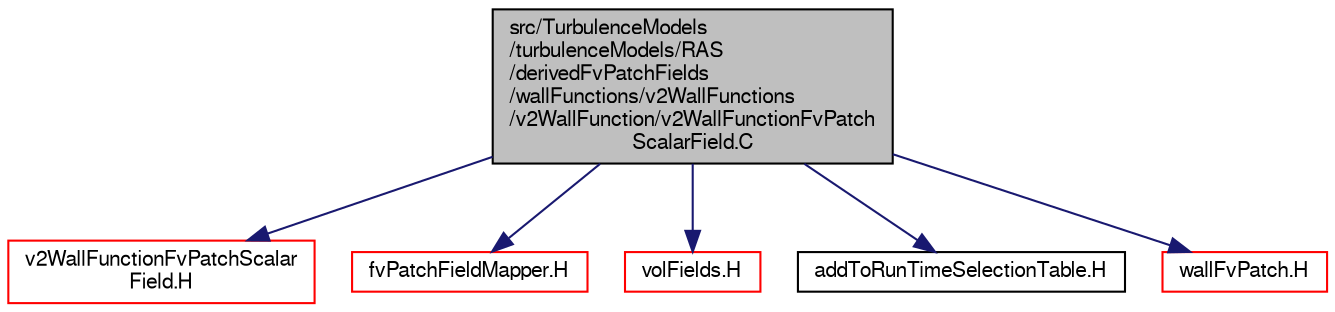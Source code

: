digraph "src/TurbulenceModels/turbulenceModels/RAS/derivedFvPatchFields/wallFunctions/v2WallFunctions/v2WallFunction/v2WallFunctionFvPatchScalarField.C"
{
  bgcolor="transparent";
  edge [fontname="FreeSans",fontsize="10",labelfontname="FreeSans",labelfontsize="10"];
  node [fontname="FreeSans",fontsize="10",shape=record];
  Node0 [label="src/TurbulenceModels\l/turbulenceModels/RAS\l/derivedFvPatchFields\l/wallFunctions/v2WallFunctions\l/v2WallFunction/v2WallFunctionFvPatch\lScalarField.C",height=0.2,width=0.4,color="black", fillcolor="grey75", style="filled", fontcolor="black"];
  Node0 -> Node1 [color="midnightblue",fontsize="10",style="solid",fontname="FreeSans"];
  Node1 [label="v2WallFunctionFvPatchScalar\lField.H",height=0.2,width=0.4,color="red",URL="$a40118.html"];
  Node0 -> Node189 [color="midnightblue",fontsize="10",style="solid",fontname="FreeSans"];
  Node189 [label="fvPatchFieldMapper.H",height=0.2,width=0.4,color="red",URL="$a02468.html"];
  Node0 -> Node190 [color="midnightblue",fontsize="10",style="solid",fontname="FreeSans"];
  Node190 [label="volFields.H",height=0.2,width=0.4,color="red",URL="$a02750.html"];
  Node0 -> Node303 [color="midnightblue",fontsize="10",style="solid",fontname="FreeSans"];
  Node303 [label="addToRunTimeSelectionTable.H",height=0.2,width=0.4,color="black",URL="$a09263.html",tooltip="Macros for easy insertion into run-time selection tables. "];
  Node0 -> Node304 [color="midnightblue",fontsize="10",style="solid",fontname="FreeSans"];
  Node304 [label="wallFvPatch.H",height=0.2,width=0.4,color="red",URL="$a03680.html"];
}
